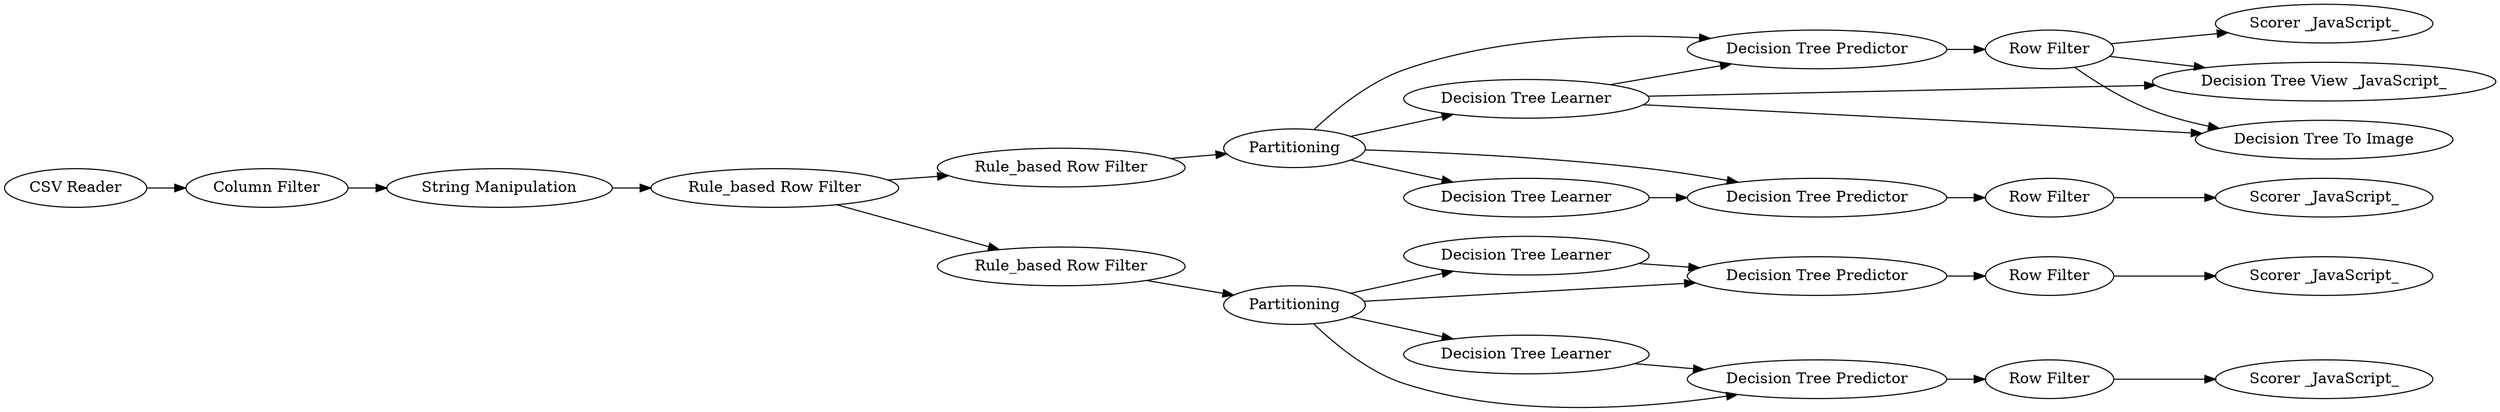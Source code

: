 digraph {
	"-7905792945875286816_2" [label=Partitioning]
	"-7905792945875286816_29" [label="Rule_based Row Filter"]
	"-7905792945875286816_38" [label="CSV Reader"]
	"-7905792945875286816_39" [label="Row Filter"]
	"-7905792945875286816_47" [label="Rule_based Row Filter"]
	"-7905792945875286816_37" [label="Scorer _JavaScript_"]
	"-7905792945875286816_41" [label="Decision Tree View _JavaScript_"]
	"-7905792945875286816_52" [label="Decision Tree Predictor"]
	"-7905792945875286816_3" [label="Decision Tree Learner"]
	"-7905792945875286816_9" [label="Column Filter"]
	"-7905792945875286816_46" [label="Rule_based Row Filter"]
	"-7905792945875286816_44" [label="Row Filter"]
	"-7905792945875286816_43" [label="Scorer _JavaScript_"]
	"-7905792945875286816_54" [label="Row Filter"]
	"-7905792945875286816_51" [label="Scorer _JavaScript_"]
	"-7905792945875286816_40" [label="Decision Tree To Image"]
	"-7905792945875286816_48" [label="Decision Tree Predictor"]
	"-7905792945875286816_45" [label="Decision Tree Learner"]
	"-7905792945875286816_53" [label="Decision Tree Learner"]
	"-7905792945875286816_42" [label="Decision Tree Predictor"]
	"-7905792945875286816_49" [label="Scorer _JavaScript_"]
	"-7905792945875286816_27" [label="String Manipulation"]
	"-7905792945875286816_56" [label="Decision Tree Learner"]
	"-7905792945875286816_50" [label="Row Filter"]
	"-7905792945875286816_55" [label=Partitioning]
	"-7905792945875286816_4" [label="Decision Tree Predictor"]
	"-7905792945875286816_39" -> "-7905792945875286816_41"
	"-7905792945875286816_9" -> "-7905792945875286816_27"
	"-7905792945875286816_29" -> "-7905792945875286816_47"
	"-7905792945875286816_38" -> "-7905792945875286816_9"
	"-7905792945875286816_55" -> "-7905792945875286816_52"
	"-7905792945875286816_3" -> "-7905792945875286816_40"
	"-7905792945875286816_55" -> "-7905792945875286816_56"
	"-7905792945875286816_46" -> "-7905792945875286816_2"
	"-7905792945875286816_53" -> "-7905792945875286816_52"
	"-7905792945875286816_56" -> "-7905792945875286816_48"
	"-7905792945875286816_55" -> "-7905792945875286816_53"
	"-7905792945875286816_42" -> "-7905792945875286816_44"
	"-7905792945875286816_50" -> "-7905792945875286816_49"
	"-7905792945875286816_2" -> "-7905792945875286816_3"
	"-7905792945875286816_54" -> "-7905792945875286816_51"
	"-7905792945875286816_39" -> "-7905792945875286816_40"
	"-7905792945875286816_4" -> "-7905792945875286816_39"
	"-7905792945875286816_27" -> "-7905792945875286816_29"
	"-7905792945875286816_48" -> "-7905792945875286816_50"
	"-7905792945875286816_39" -> "-7905792945875286816_37"
	"-7905792945875286816_44" -> "-7905792945875286816_43"
	"-7905792945875286816_3" -> "-7905792945875286816_4"
	"-7905792945875286816_52" -> "-7905792945875286816_54"
	"-7905792945875286816_55" -> "-7905792945875286816_48"
	"-7905792945875286816_2" -> "-7905792945875286816_45"
	"-7905792945875286816_2" -> "-7905792945875286816_4"
	"-7905792945875286816_47" -> "-7905792945875286816_55"
	"-7905792945875286816_2" -> "-7905792945875286816_42"
	"-7905792945875286816_3" -> "-7905792945875286816_41"
	"-7905792945875286816_45" -> "-7905792945875286816_42"
	"-7905792945875286816_29" -> "-7905792945875286816_46"
	rankdir=LR
}
